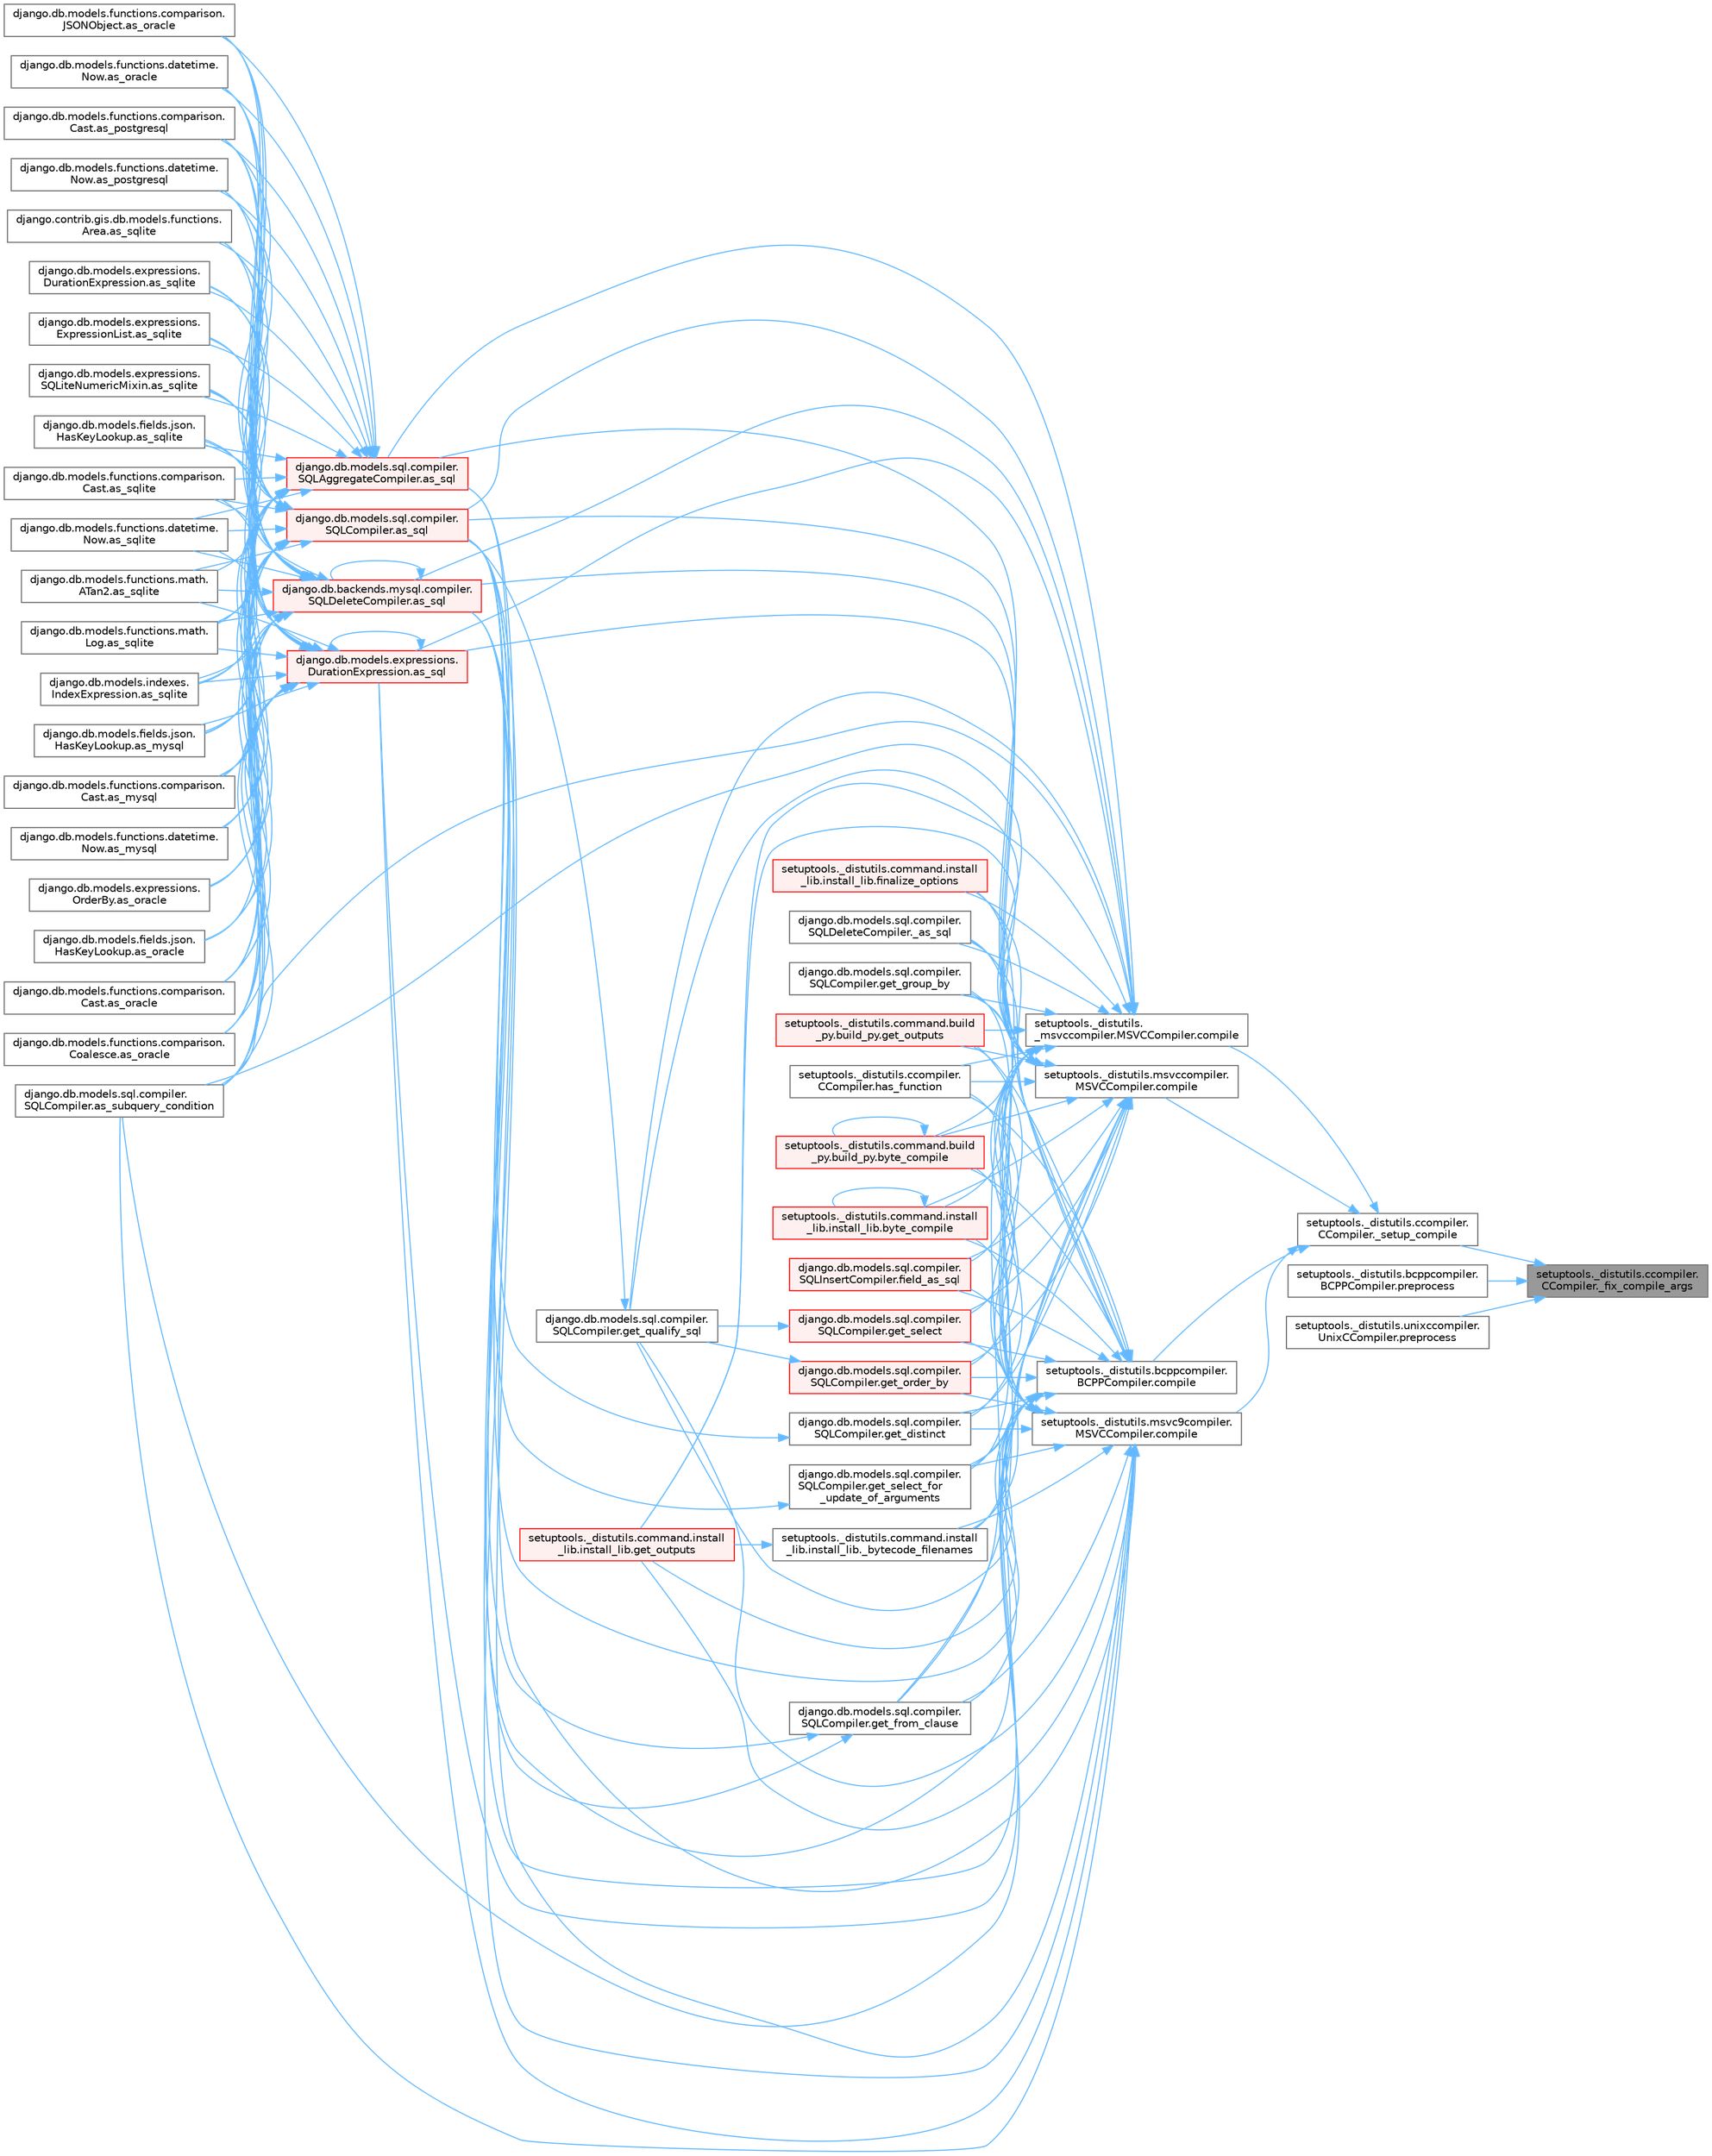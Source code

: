 digraph "setuptools._distutils.ccompiler.CCompiler._fix_compile_args"
{
 // LATEX_PDF_SIZE
  bgcolor="transparent";
  edge [fontname=Helvetica,fontsize=10,labelfontname=Helvetica,labelfontsize=10];
  node [fontname=Helvetica,fontsize=10,shape=box,height=0.2,width=0.4];
  rankdir="RL";
  Node1 [id="Node000001",label="setuptools._distutils.ccompiler.\lCCompiler._fix_compile_args",height=0.2,width=0.4,color="gray40", fillcolor="grey60", style="filled", fontcolor="black",tooltip=" "];
  Node1 -> Node2 [id="edge1_Node000001_Node000002",dir="back",color="steelblue1",style="solid",tooltip=" "];
  Node2 [id="Node000002",label="setuptools._distutils.ccompiler.\lCCompiler._setup_compile",height=0.2,width=0.4,color="grey40", fillcolor="white", style="filled",URL="$classsetuptools_1_1__distutils_1_1ccompiler_1_1_c_compiler.html#ac4b66c43e3d07440afc7e38b4d1fdf2e",tooltip=" "];
  Node2 -> Node3 [id="edge2_Node000002_Node000003",dir="back",color="steelblue1",style="solid",tooltip=" "];
  Node3 [id="Node000003",label="setuptools._distutils.\l_msvccompiler.MSVCCompiler.compile",height=0.2,width=0.4,color="grey40", fillcolor="white", style="filled",URL="$classsetuptools_1_1__distutils_1_1__msvccompiler_1_1_m_s_v_c_compiler.html#a120b859ab4fa415afafa55d41da93d6d",tooltip=" "];
  Node3 -> Node4 [id="edge3_Node000003_Node000004",dir="back",color="steelblue1",style="solid",tooltip=" "];
  Node4 [id="Node000004",label="django.db.models.sql.compiler.\lSQLDeleteCompiler._as_sql",height=0.2,width=0.4,color="grey40", fillcolor="white", style="filled",URL="$classdjango_1_1db_1_1models_1_1sql_1_1compiler_1_1_s_q_l_delete_compiler.html#a692a3a95ea9ae64c0582b1908466cfe7",tooltip=" "];
  Node3 -> Node5 [id="edge4_Node000003_Node000005",dir="back",color="steelblue1",style="solid",tooltip=" "];
  Node5 [id="Node000005",label="setuptools._distutils.command.install\l_lib.install_lib._bytecode_filenames",height=0.2,width=0.4,color="grey40", fillcolor="white", style="filled",URL="$classsetuptools_1_1__distutils_1_1command_1_1install__lib_1_1install__lib.html#a7a553f1ab741bfa02d332fede5374a9d",tooltip=" "];
  Node5 -> Node6 [id="edge5_Node000005_Node000006",dir="back",color="steelblue1",style="solid",tooltip=" "];
  Node6 [id="Node000006",label="setuptools._distutils.command.install\l_lib.install_lib.get_outputs",height=0.2,width=0.4,color="red", fillcolor="#FFF0F0", style="filled",URL="$classsetuptools_1_1__distutils_1_1command_1_1install__lib_1_1install__lib.html#a6be86618e6b7aac41d44b4c305468e33",tooltip=" "];
  Node3 -> Node13 [id="edge6_Node000003_Node000013",dir="back",color="steelblue1",style="solid",tooltip=" "];
  Node13 [id="Node000013",label="django.db.backends.mysql.compiler.\lSQLDeleteCompiler.as_sql",height=0.2,width=0.4,color="red", fillcolor="#FFF0F0", style="filled",URL="$classdjango_1_1db_1_1backends_1_1mysql_1_1compiler_1_1_s_q_l_delete_compiler.html#a71d0cb490cf857ffa3af19927999a391",tooltip=" "];
  Node13 -> Node14 [id="edge7_Node000013_Node000014",dir="back",color="steelblue1",style="solid",tooltip=" "];
  Node14 [id="Node000014",label="django.db.models.fields.json.\lHasKeyLookup.as_mysql",height=0.2,width=0.4,color="grey40", fillcolor="white", style="filled",URL="$classdjango_1_1db_1_1models_1_1fields_1_1json_1_1_has_key_lookup.html#a10f67427287f2c0ea32513ca6f481e96",tooltip=" "];
  Node13 -> Node15 [id="edge8_Node000013_Node000015",dir="back",color="steelblue1",style="solid",tooltip=" "];
  Node15 [id="Node000015",label="django.db.models.functions.comparison.\lCast.as_mysql",height=0.2,width=0.4,color="grey40", fillcolor="white", style="filled",URL="$classdjango_1_1db_1_1models_1_1functions_1_1comparison_1_1_cast.html#a447737891e955909c6a381529a67a84e",tooltip=" "];
  Node13 -> Node16 [id="edge9_Node000013_Node000016",dir="back",color="steelblue1",style="solid",tooltip=" "];
  Node16 [id="Node000016",label="django.db.models.functions.datetime.\lNow.as_mysql",height=0.2,width=0.4,color="grey40", fillcolor="white", style="filled",URL="$classdjango_1_1db_1_1models_1_1functions_1_1datetime_1_1_now.html#a070a9334fb198086c0c4e96e9725d92b",tooltip=" "];
  Node13 -> Node17 [id="edge10_Node000013_Node000017",dir="back",color="steelblue1",style="solid",tooltip=" "];
  Node17 [id="Node000017",label="django.db.models.expressions.\lOrderBy.as_oracle",height=0.2,width=0.4,color="grey40", fillcolor="white", style="filled",URL="$classdjango_1_1db_1_1models_1_1expressions_1_1_order_by.html#af9b6ede9b0df85d6bcf54f983b3a8f6a",tooltip=" "];
  Node13 -> Node18 [id="edge11_Node000013_Node000018",dir="back",color="steelblue1",style="solid",tooltip=" "];
  Node18 [id="Node000018",label="django.db.models.fields.json.\lHasKeyLookup.as_oracle",height=0.2,width=0.4,color="grey40", fillcolor="white", style="filled",URL="$classdjango_1_1db_1_1models_1_1fields_1_1json_1_1_has_key_lookup.html#afbb88aa4fb23b3ec3acdc695c2f52398",tooltip=" "];
  Node13 -> Node19 [id="edge12_Node000013_Node000019",dir="back",color="steelblue1",style="solid",tooltip=" "];
  Node19 [id="Node000019",label="django.db.models.functions.comparison.\lCast.as_oracle",height=0.2,width=0.4,color="grey40", fillcolor="white", style="filled",URL="$classdjango_1_1db_1_1models_1_1functions_1_1comparison_1_1_cast.html#ad466cd7ca85dc257d9e2718f41a263ec",tooltip=" "];
  Node13 -> Node20 [id="edge13_Node000013_Node000020",dir="back",color="steelblue1",style="solid",tooltip=" "];
  Node20 [id="Node000020",label="django.db.models.functions.comparison.\lCoalesce.as_oracle",height=0.2,width=0.4,color="grey40", fillcolor="white", style="filled",URL="$classdjango_1_1db_1_1models_1_1functions_1_1comparison_1_1_coalesce.html#a1bbeea180ef3ef4d8ba5d51d33d6ef85",tooltip=" "];
  Node13 -> Node21 [id="edge14_Node000013_Node000021",dir="back",color="steelblue1",style="solid",tooltip=" "];
  Node21 [id="Node000021",label="django.db.models.functions.comparison.\lJSONObject.as_oracle",height=0.2,width=0.4,color="grey40", fillcolor="white", style="filled",URL="$classdjango_1_1db_1_1models_1_1functions_1_1comparison_1_1_j_s_o_n_object.html#a4b4fa1161d27b0a9bbbdd0370e9af364",tooltip=" "];
  Node13 -> Node22 [id="edge15_Node000013_Node000022",dir="back",color="steelblue1",style="solid",tooltip=" "];
  Node22 [id="Node000022",label="django.db.models.functions.datetime.\lNow.as_oracle",height=0.2,width=0.4,color="grey40", fillcolor="white", style="filled",URL="$classdjango_1_1db_1_1models_1_1functions_1_1datetime_1_1_now.html#ad5e1ae918a5c4d39f675f98280440538",tooltip=" "];
  Node13 -> Node23 [id="edge16_Node000013_Node000023",dir="back",color="steelblue1",style="solid",tooltip=" "];
  Node23 [id="Node000023",label="django.db.models.functions.comparison.\lCast.as_postgresql",height=0.2,width=0.4,color="grey40", fillcolor="white", style="filled",URL="$classdjango_1_1db_1_1models_1_1functions_1_1comparison_1_1_cast.html#ae51aa6aa6fe8ca7064d8bca2f8e05188",tooltip=" "];
  Node13 -> Node24 [id="edge17_Node000013_Node000024",dir="back",color="steelblue1",style="solid",tooltip=" "];
  Node24 [id="Node000024",label="django.db.models.functions.datetime.\lNow.as_postgresql",height=0.2,width=0.4,color="grey40", fillcolor="white", style="filled",URL="$classdjango_1_1db_1_1models_1_1functions_1_1datetime_1_1_now.html#af1402a88867fc6d69f3f56f655f37fca",tooltip=" "];
  Node13 -> Node13 [id="edge18_Node000013_Node000013",dir="back",color="steelblue1",style="solid",tooltip=" "];
  Node13 -> Node25 [id="edge19_Node000013_Node000025",dir="back",color="steelblue1",style="solid",tooltip=" "];
  Node25 [id="Node000025",label="django.contrib.gis.db.models.functions.\lArea.as_sqlite",height=0.2,width=0.4,color="grey40", fillcolor="white", style="filled",URL="$classdjango_1_1contrib_1_1gis_1_1db_1_1models_1_1functions_1_1_area.html#ab8bfa3d35d4368e04318069dd28bd2ca",tooltip=" "];
  Node13 -> Node26 [id="edge20_Node000013_Node000026",dir="back",color="steelblue1",style="solid",tooltip=" "];
  Node26 [id="Node000026",label="django.db.models.expressions.\lDurationExpression.as_sqlite",height=0.2,width=0.4,color="grey40", fillcolor="white", style="filled",URL="$classdjango_1_1db_1_1models_1_1expressions_1_1_duration_expression.html#a5f33f70ca03904ce9b2e9824652e9fff",tooltip=" "];
  Node13 -> Node27 [id="edge21_Node000013_Node000027",dir="back",color="steelblue1",style="solid",tooltip=" "];
  Node27 [id="Node000027",label="django.db.models.expressions.\lExpressionList.as_sqlite",height=0.2,width=0.4,color="grey40", fillcolor="white", style="filled",URL="$classdjango_1_1db_1_1models_1_1expressions_1_1_expression_list.html#ae577275a98dec786535830e8d24aa13e",tooltip=" "];
  Node13 -> Node28 [id="edge22_Node000013_Node000028",dir="back",color="steelblue1",style="solid",tooltip=" "];
  Node28 [id="Node000028",label="django.db.models.expressions.\lSQLiteNumericMixin.as_sqlite",height=0.2,width=0.4,color="grey40", fillcolor="white", style="filled",URL="$classdjango_1_1db_1_1models_1_1expressions_1_1_s_q_lite_numeric_mixin.html#a7c649b97074b00e095c4ee2b3bc62482",tooltip=" "];
  Node13 -> Node29 [id="edge23_Node000013_Node000029",dir="back",color="steelblue1",style="solid",tooltip=" "];
  Node29 [id="Node000029",label="django.db.models.fields.json.\lHasKeyLookup.as_sqlite",height=0.2,width=0.4,color="grey40", fillcolor="white", style="filled",URL="$classdjango_1_1db_1_1models_1_1fields_1_1json_1_1_has_key_lookup.html#aaa01efd0fa197e203c40f6f05b000141",tooltip=" "];
  Node13 -> Node30 [id="edge24_Node000013_Node000030",dir="back",color="steelblue1",style="solid",tooltip=" "];
  Node30 [id="Node000030",label="django.db.models.functions.comparison.\lCast.as_sqlite",height=0.2,width=0.4,color="grey40", fillcolor="white", style="filled",URL="$classdjango_1_1db_1_1models_1_1functions_1_1comparison_1_1_cast.html#a1943b51797a168ff6a3ad37005086d8c",tooltip=" "];
  Node13 -> Node31 [id="edge25_Node000013_Node000031",dir="back",color="steelblue1",style="solid",tooltip=" "];
  Node31 [id="Node000031",label="django.db.models.functions.datetime.\lNow.as_sqlite",height=0.2,width=0.4,color="grey40", fillcolor="white", style="filled",URL="$classdjango_1_1db_1_1models_1_1functions_1_1datetime_1_1_now.html#a5525700866738572645141dd6f2ef41c",tooltip=" "];
  Node13 -> Node32 [id="edge26_Node000013_Node000032",dir="back",color="steelblue1",style="solid",tooltip=" "];
  Node32 [id="Node000032",label="django.db.models.functions.math.\lATan2.as_sqlite",height=0.2,width=0.4,color="grey40", fillcolor="white", style="filled",URL="$classdjango_1_1db_1_1models_1_1functions_1_1math_1_1_a_tan2.html#ac343d11000341dfc431de19f416ea4b6",tooltip=" "];
  Node13 -> Node33 [id="edge27_Node000013_Node000033",dir="back",color="steelblue1",style="solid",tooltip=" "];
  Node33 [id="Node000033",label="django.db.models.functions.math.\lLog.as_sqlite",height=0.2,width=0.4,color="grey40", fillcolor="white", style="filled",URL="$classdjango_1_1db_1_1models_1_1functions_1_1math_1_1_log.html#afcc146563033738d87dd1dc17d005111",tooltip=" "];
  Node13 -> Node34 [id="edge28_Node000013_Node000034",dir="back",color="steelblue1",style="solid",tooltip=" "];
  Node34 [id="Node000034",label="django.db.models.indexes.\lIndexExpression.as_sqlite",height=0.2,width=0.4,color="grey40", fillcolor="white", style="filled",URL="$classdjango_1_1db_1_1models_1_1indexes_1_1_index_expression.html#af6e5b161cb97d0b8bce944455e8e0d53",tooltip=" "];
  Node13 -> Node36 [id="edge29_Node000013_Node000036",dir="back",color="steelblue1",style="solid",tooltip=" "];
  Node36 [id="Node000036",label="django.db.models.sql.compiler.\lSQLCompiler.as_subquery_condition",height=0.2,width=0.4,color="grey40", fillcolor="white", style="filled",URL="$classdjango_1_1db_1_1models_1_1sql_1_1compiler_1_1_s_q_l_compiler.html#a78bdce11e05140ed74db8f5463bedfce",tooltip=" "];
  Node3 -> Node42 [id="edge30_Node000003_Node000042",dir="back",color="steelblue1",style="solid",tooltip=" "];
  Node42 [id="Node000042",label="django.db.models.expressions.\lDurationExpression.as_sql",height=0.2,width=0.4,color="red", fillcolor="#FFF0F0", style="filled",URL="$classdjango_1_1db_1_1models_1_1expressions_1_1_duration_expression.html#a96fb041a2c24cc95a51f9a86634a4837",tooltip=" "];
  Node42 -> Node14 [id="edge31_Node000042_Node000014",dir="back",color="steelblue1",style="solid",tooltip=" "];
  Node42 -> Node15 [id="edge32_Node000042_Node000015",dir="back",color="steelblue1",style="solid",tooltip=" "];
  Node42 -> Node16 [id="edge33_Node000042_Node000016",dir="back",color="steelblue1",style="solid",tooltip=" "];
  Node42 -> Node17 [id="edge34_Node000042_Node000017",dir="back",color="steelblue1",style="solid",tooltip=" "];
  Node42 -> Node18 [id="edge35_Node000042_Node000018",dir="back",color="steelblue1",style="solid",tooltip=" "];
  Node42 -> Node19 [id="edge36_Node000042_Node000019",dir="back",color="steelblue1",style="solid",tooltip=" "];
  Node42 -> Node20 [id="edge37_Node000042_Node000020",dir="back",color="steelblue1",style="solid",tooltip=" "];
  Node42 -> Node21 [id="edge38_Node000042_Node000021",dir="back",color="steelblue1",style="solid",tooltip=" "];
  Node42 -> Node22 [id="edge39_Node000042_Node000022",dir="back",color="steelblue1",style="solid",tooltip=" "];
  Node42 -> Node23 [id="edge40_Node000042_Node000023",dir="back",color="steelblue1",style="solid",tooltip=" "];
  Node42 -> Node24 [id="edge41_Node000042_Node000024",dir="back",color="steelblue1",style="solid",tooltip=" "];
  Node42 -> Node42 [id="edge42_Node000042_Node000042",dir="back",color="steelblue1",style="solid",tooltip=" "];
  Node42 -> Node25 [id="edge43_Node000042_Node000025",dir="back",color="steelblue1",style="solid",tooltip=" "];
  Node42 -> Node26 [id="edge44_Node000042_Node000026",dir="back",color="steelblue1",style="solid",tooltip=" "];
  Node42 -> Node27 [id="edge45_Node000042_Node000027",dir="back",color="steelblue1",style="solid",tooltip=" "];
  Node42 -> Node28 [id="edge46_Node000042_Node000028",dir="back",color="steelblue1",style="solid",tooltip=" "];
  Node42 -> Node29 [id="edge47_Node000042_Node000029",dir="back",color="steelblue1",style="solid",tooltip=" "];
  Node42 -> Node30 [id="edge48_Node000042_Node000030",dir="back",color="steelblue1",style="solid",tooltip=" "];
  Node42 -> Node31 [id="edge49_Node000042_Node000031",dir="back",color="steelblue1",style="solid",tooltip=" "];
  Node42 -> Node32 [id="edge50_Node000042_Node000032",dir="back",color="steelblue1",style="solid",tooltip=" "];
  Node42 -> Node33 [id="edge51_Node000042_Node000033",dir="back",color="steelblue1",style="solid",tooltip=" "];
  Node42 -> Node34 [id="edge52_Node000042_Node000034",dir="back",color="steelblue1",style="solid",tooltip=" "];
  Node42 -> Node36 [id="edge53_Node000042_Node000036",dir="back",color="steelblue1",style="solid",tooltip=" "];
  Node3 -> Node43 [id="edge54_Node000003_Node000043",dir="back",color="steelblue1",style="solid",tooltip=" "];
  Node43 [id="Node000043",label="django.db.models.sql.compiler.\lSQLAggregateCompiler.as_sql",height=0.2,width=0.4,color="red", fillcolor="#FFF0F0", style="filled",URL="$classdjango_1_1db_1_1models_1_1sql_1_1compiler_1_1_s_q_l_aggregate_compiler.html#a02a1d58598346a16727d513adc5236d4",tooltip=" "];
  Node43 -> Node14 [id="edge55_Node000043_Node000014",dir="back",color="steelblue1",style="solid",tooltip=" "];
  Node43 -> Node15 [id="edge56_Node000043_Node000015",dir="back",color="steelblue1",style="solid",tooltip=" "];
  Node43 -> Node16 [id="edge57_Node000043_Node000016",dir="back",color="steelblue1",style="solid",tooltip=" "];
  Node43 -> Node17 [id="edge58_Node000043_Node000017",dir="back",color="steelblue1",style="solid",tooltip=" "];
  Node43 -> Node18 [id="edge59_Node000043_Node000018",dir="back",color="steelblue1",style="solid",tooltip=" "];
  Node43 -> Node19 [id="edge60_Node000043_Node000019",dir="back",color="steelblue1",style="solid",tooltip=" "];
  Node43 -> Node20 [id="edge61_Node000043_Node000020",dir="back",color="steelblue1",style="solid",tooltip=" "];
  Node43 -> Node21 [id="edge62_Node000043_Node000021",dir="back",color="steelblue1",style="solid",tooltip=" "];
  Node43 -> Node22 [id="edge63_Node000043_Node000022",dir="back",color="steelblue1",style="solid",tooltip=" "];
  Node43 -> Node23 [id="edge64_Node000043_Node000023",dir="back",color="steelblue1",style="solid",tooltip=" "];
  Node43 -> Node24 [id="edge65_Node000043_Node000024",dir="back",color="steelblue1",style="solid",tooltip=" "];
  Node43 -> Node25 [id="edge66_Node000043_Node000025",dir="back",color="steelblue1",style="solid",tooltip=" "];
  Node43 -> Node26 [id="edge67_Node000043_Node000026",dir="back",color="steelblue1",style="solid",tooltip=" "];
  Node43 -> Node27 [id="edge68_Node000043_Node000027",dir="back",color="steelblue1",style="solid",tooltip=" "];
  Node43 -> Node28 [id="edge69_Node000043_Node000028",dir="back",color="steelblue1",style="solid",tooltip=" "];
  Node43 -> Node29 [id="edge70_Node000043_Node000029",dir="back",color="steelblue1",style="solid",tooltip=" "];
  Node43 -> Node30 [id="edge71_Node000043_Node000030",dir="back",color="steelblue1",style="solid",tooltip=" "];
  Node43 -> Node31 [id="edge72_Node000043_Node000031",dir="back",color="steelblue1",style="solid",tooltip=" "];
  Node43 -> Node32 [id="edge73_Node000043_Node000032",dir="back",color="steelblue1",style="solid",tooltip=" "];
  Node43 -> Node33 [id="edge74_Node000043_Node000033",dir="back",color="steelblue1",style="solid",tooltip=" "];
  Node43 -> Node34 [id="edge75_Node000043_Node000034",dir="back",color="steelblue1",style="solid",tooltip=" "];
  Node43 -> Node36 [id="edge76_Node000043_Node000036",dir="back",color="steelblue1",style="solid",tooltip=" "];
  Node3 -> Node44 [id="edge77_Node000003_Node000044",dir="back",color="steelblue1",style="solid",tooltip=" "];
  Node44 [id="Node000044",label="django.db.models.sql.compiler.\lSQLCompiler.as_sql",height=0.2,width=0.4,color="red", fillcolor="#FFF0F0", style="filled",URL="$classdjango_1_1db_1_1models_1_1sql_1_1compiler_1_1_s_q_l_compiler.html#a3918d4acd4c4e25eaf039479facdc7db",tooltip=" "];
  Node44 -> Node14 [id="edge78_Node000044_Node000014",dir="back",color="steelblue1",style="solid",tooltip=" "];
  Node44 -> Node15 [id="edge79_Node000044_Node000015",dir="back",color="steelblue1",style="solid",tooltip=" "];
  Node44 -> Node16 [id="edge80_Node000044_Node000016",dir="back",color="steelblue1",style="solid",tooltip=" "];
  Node44 -> Node17 [id="edge81_Node000044_Node000017",dir="back",color="steelblue1",style="solid",tooltip=" "];
  Node44 -> Node18 [id="edge82_Node000044_Node000018",dir="back",color="steelblue1",style="solid",tooltip=" "];
  Node44 -> Node19 [id="edge83_Node000044_Node000019",dir="back",color="steelblue1",style="solid",tooltip=" "];
  Node44 -> Node20 [id="edge84_Node000044_Node000020",dir="back",color="steelblue1",style="solid",tooltip=" "];
  Node44 -> Node21 [id="edge85_Node000044_Node000021",dir="back",color="steelblue1",style="solid",tooltip=" "];
  Node44 -> Node22 [id="edge86_Node000044_Node000022",dir="back",color="steelblue1",style="solid",tooltip=" "];
  Node44 -> Node23 [id="edge87_Node000044_Node000023",dir="back",color="steelblue1",style="solid",tooltip=" "];
  Node44 -> Node24 [id="edge88_Node000044_Node000024",dir="back",color="steelblue1",style="solid",tooltip=" "];
  Node44 -> Node25 [id="edge89_Node000044_Node000025",dir="back",color="steelblue1",style="solid",tooltip=" "];
  Node44 -> Node26 [id="edge90_Node000044_Node000026",dir="back",color="steelblue1",style="solid",tooltip=" "];
  Node44 -> Node27 [id="edge91_Node000044_Node000027",dir="back",color="steelblue1",style="solid",tooltip=" "];
  Node44 -> Node28 [id="edge92_Node000044_Node000028",dir="back",color="steelblue1",style="solid",tooltip=" "];
  Node44 -> Node29 [id="edge93_Node000044_Node000029",dir="back",color="steelblue1",style="solid",tooltip=" "];
  Node44 -> Node30 [id="edge94_Node000044_Node000030",dir="back",color="steelblue1",style="solid",tooltip=" "];
  Node44 -> Node31 [id="edge95_Node000044_Node000031",dir="back",color="steelblue1",style="solid",tooltip=" "];
  Node44 -> Node32 [id="edge96_Node000044_Node000032",dir="back",color="steelblue1",style="solid",tooltip=" "];
  Node44 -> Node33 [id="edge97_Node000044_Node000033",dir="back",color="steelblue1",style="solid",tooltip=" "];
  Node44 -> Node34 [id="edge98_Node000044_Node000034",dir="back",color="steelblue1",style="solid",tooltip=" "];
  Node44 -> Node36 [id="edge99_Node000044_Node000036",dir="back",color="steelblue1",style="solid",tooltip=" "];
  Node3 -> Node36 [id="edge100_Node000003_Node000036",dir="back",color="steelblue1",style="solid",tooltip=" "];
  Node3 -> Node45 [id="edge101_Node000003_Node000045",dir="back",color="steelblue1",style="solid",tooltip=" "];
  Node45 [id="Node000045",label="setuptools._distutils.command.build\l_py.build_py.byte_compile",height=0.2,width=0.4,color="red", fillcolor="#FFF0F0", style="filled",URL="$classsetuptools_1_1__distutils_1_1command_1_1build__py_1_1build__py.html#a7904ebbfe94d88432ab3ac03abf93a6c",tooltip=" "];
  Node45 -> Node45 [id="edge102_Node000045_Node000045",dir="back",color="steelblue1",style="solid",tooltip=" "];
  Node3 -> Node48 [id="edge103_Node000003_Node000048",dir="back",color="steelblue1",style="solid",tooltip=" "];
  Node48 [id="Node000048",label="setuptools._distutils.command.install\l_lib.install_lib.byte_compile",height=0.2,width=0.4,color="red", fillcolor="#FFF0F0", style="filled",URL="$classsetuptools_1_1__distutils_1_1command_1_1install__lib_1_1install__lib.html#a96e016f8c5f1277a2174f82cb4976008",tooltip=" "];
  Node48 -> Node48 [id="edge104_Node000048_Node000048",dir="back",color="steelblue1",style="solid",tooltip=" "];
  Node3 -> Node49 [id="edge105_Node000003_Node000049",dir="back",color="steelblue1",style="solid",tooltip=" "];
  Node49 [id="Node000049",label="django.db.models.sql.compiler.\lSQLInsertCompiler.field_as_sql",height=0.2,width=0.4,color="red", fillcolor="#FFF0F0", style="filled",URL="$classdjango_1_1db_1_1models_1_1sql_1_1compiler_1_1_s_q_l_insert_compiler.html#a31466510e3f5eb2bb3b91f8772f5bf4b",tooltip=" "];
  Node3 -> Node52 [id="edge106_Node000003_Node000052",dir="back",color="steelblue1",style="solid",tooltip=" "];
  Node52 [id="Node000052",label="setuptools._distutils.command.install\l_lib.install_lib.finalize_options",height=0.2,width=0.4,color="red", fillcolor="#FFF0F0", style="filled",URL="$classsetuptools_1_1__distutils_1_1command_1_1install__lib_1_1install__lib.html#abb9291d426ff7961acb24deb0e029ce4",tooltip=" "];
  Node3 -> Node55 [id="edge107_Node000003_Node000055",dir="back",color="steelblue1",style="solid",tooltip=" "];
  Node55 [id="Node000055",label="django.db.models.sql.compiler.\lSQLCompiler.get_distinct",height=0.2,width=0.4,color="grey40", fillcolor="white", style="filled",URL="$classdjango_1_1db_1_1models_1_1sql_1_1compiler_1_1_s_q_l_compiler.html#a5afc8cd4e50abc7c5a9f8ca83beba4d4",tooltip=" "];
  Node55 -> Node44 [id="edge108_Node000055_Node000044",dir="back",color="steelblue1",style="solid",tooltip=" "];
  Node3 -> Node56 [id="edge109_Node000003_Node000056",dir="back",color="steelblue1",style="solid",tooltip=" "];
  Node56 [id="Node000056",label="django.db.models.sql.compiler.\lSQLCompiler.get_from_clause",height=0.2,width=0.4,color="grey40", fillcolor="white", style="filled",URL="$classdjango_1_1db_1_1models_1_1sql_1_1compiler_1_1_s_q_l_compiler.html#a83d303ccaad416a1714f4ce46f691473",tooltip=" "];
  Node56 -> Node13 [id="edge110_Node000056_Node000013",dir="back",color="steelblue1",style="solid",tooltip=" "];
  Node56 -> Node44 [id="edge111_Node000056_Node000044",dir="back",color="steelblue1",style="solid",tooltip=" "];
  Node3 -> Node57 [id="edge112_Node000003_Node000057",dir="back",color="steelblue1",style="solid",tooltip=" "];
  Node57 [id="Node000057",label="django.db.models.sql.compiler.\lSQLCompiler.get_group_by",height=0.2,width=0.4,color="grey40", fillcolor="white", style="filled",URL="$classdjango_1_1db_1_1models_1_1sql_1_1compiler_1_1_s_q_l_compiler.html#a952d33943d1a7920e1884ce273e96e53",tooltip=" "];
  Node3 -> Node58 [id="edge113_Node000003_Node000058",dir="back",color="steelblue1",style="solid",tooltip=" "];
  Node58 [id="Node000058",label="django.db.models.sql.compiler.\lSQLCompiler.get_order_by",height=0.2,width=0.4,color="red", fillcolor="#FFF0F0", style="filled",URL="$classdjango_1_1db_1_1models_1_1sql_1_1compiler_1_1_s_q_l_compiler.html#a85a625d03b1e87e5dc6f2ea7e93fef1a",tooltip=" "];
  Node58 -> Node60 [id="edge114_Node000058_Node000060",dir="back",color="steelblue1",style="solid",tooltip=" "];
  Node60 [id="Node000060",label="django.db.models.sql.compiler.\lSQLCompiler.get_qualify_sql",height=0.2,width=0.4,color="grey40", fillcolor="white", style="filled",URL="$classdjango_1_1db_1_1models_1_1sql_1_1compiler_1_1_s_q_l_compiler.html#afdb00329e7a13cfc55825ceb0302bb93",tooltip=" "];
  Node60 -> Node44 [id="edge115_Node000060_Node000044",dir="back",color="steelblue1",style="solid",tooltip=" "];
  Node3 -> Node63 [id="edge116_Node000003_Node000063",dir="back",color="steelblue1",style="solid",tooltip=" "];
  Node63 [id="Node000063",label="setuptools._distutils.command.build\l_py.build_py.get_outputs",height=0.2,width=0.4,color="red", fillcolor="#FFF0F0", style="filled",URL="$classsetuptools_1_1__distutils_1_1command_1_1build__py_1_1build__py.html#a46cabd50dc25977134825f0bff6b2bc3",tooltip=" "];
  Node3 -> Node6 [id="edge117_Node000003_Node000006",dir="back",color="steelblue1",style="solid",tooltip=" "];
  Node3 -> Node60 [id="edge118_Node000003_Node000060",dir="back",color="steelblue1",style="solid",tooltip=" "];
  Node3 -> Node64 [id="edge119_Node000003_Node000064",dir="back",color="steelblue1",style="solid",tooltip=" "];
  Node64 [id="Node000064",label="django.db.models.sql.compiler.\lSQLCompiler.get_select",height=0.2,width=0.4,color="red", fillcolor="#FFF0F0", style="filled",URL="$classdjango_1_1db_1_1models_1_1sql_1_1compiler_1_1_s_q_l_compiler.html#ae45920438395e09bd0e2211c58a50e04",tooltip=" "];
  Node64 -> Node60 [id="edge120_Node000064_Node000060",dir="back",color="steelblue1",style="solid",tooltip=" "];
  Node3 -> Node66 [id="edge121_Node000003_Node000066",dir="back",color="steelblue1",style="solid",tooltip=" "];
  Node66 [id="Node000066",label="django.db.models.sql.compiler.\lSQLCompiler.get_select_for\l_update_of_arguments",height=0.2,width=0.4,color="grey40", fillcolor="white", style="filled",URL="$classdjango_1_1db_1_1models_1_1sql_1_1compiler_1_1_s_q_l_compiler.html#acc146258b1413bd96cd04cad1855dd94",tooltip=" "];
  Node66 -> Node44 [id="edge122_Node000066_Node000044",dir="back",color="steelblue1",style="solid",tooltip=" "];
  Node3 -> Node67 [id="edge123_Node000003_Node000067",dir="back",color="steelblue1",style="solid",tooltip=" "];
  Node67 [id="Node000067",label="setuptools._distutils.ccompiler.\lCCompiler.has_function",height=0.2,width=0.4,color="grey40", fillcolor="white", style="filled",URL="$classsetuptools_1_1__distutils_1_1ccompiler_1_1_c_compiler.html#a095ee5df0f2e6a387621f10c17949738",tooltip=" "];
  Node2 -> Node68 [id="edge124_Node000002_Node000068",dir="back",color="steelblue1",style="solid",tooltip=" "];
  Node68 [id="Node000068",label="setuptools._distutils.bcppcompiler.\lBCPPCompiler.compile",height=0.2,width=0.4,color="grey40", fillcolor="white", style="filled",URL="$classsetuptools_1_1__distutils_1_1bcppcompiler_1_1_b_c_p_p_compiler.html#add8958f9b0f0d3a834bd12e6c33ed4a4",tooltip=" "];
  Node68 -> Node4 [id="edge125_Node000068_Node000004",dir="back",color="steelblue1",style="solid",tooltip=" "];
  Node68 -> Node5 [id="edge126_Node000068_Node000005",dir="back",color="steelblue1",style="solid",tooltip=" "];
  Node68 -> Node13 [id="edge127_Node000068_Node000013",dir="back",color="steelblue1",style="solid",tooltip=" "];
  Node68 -> Node42 [id="edge128_Node000068_Node000042",dir="back",color="steelblue1",style="solid",tooltip=" "];
  Node68 -> Node43 [id="edge129_Node000068_Node000043",dir="back",color="steelblue1",style="solid",tooltip=" "];
  Node68 -> Node44 [id="edge130_Node000068_Node000044",dir="back",color="steelblue1",style="solid",tooltip=" "];
  Node68 -> Node36 [id="edge131_Node000068_Node000036",dir="back",color="steelblue1",style="solid",tooltip=" "];
  Node68 -> Node45 [id="edge132_Node000068_Node000045",dir="back",color="steelblue1",style="solid",tooltip=" "];
  Node68 -> Node48 [id="edge133_Node000068_Node000048",dir="back",color="steelblue1",style="solid",tooltip=" "];
  Node68 -> Node49 [id="edge134_Node000068_Node000049",dir="back",color="steelblue1",style="solid",tooltip=" "];
  Node68 -> Node52 [id="edge135_Node000068_Node000052",dir="back",color="steelblue1",style="solid",tooltip=" "];
  Node68 -> Node55 [id="edge136_Node000068_Node000055",dir="back",color="steelblue1",style="solid",tooltip=" "];
  Node68 -> Node56 [id="edge137_Node000068_Node000056",dir="back",color="steelblue1",style="solid",tooltip=" "];
  Node68 -> Node57 [id="edge138_Node000068_Node000057",dir="back",color="steelblue1",style="solid",tooltip=" "];
  Node68 -> Node58 [id="edge139_Node000068_Node000058",dir="back",color="steelblue1",style="solid",tooltip=" "];
  Node68 -> Node63 [id="edge140_Node000068_Node000063",dir="back",color="steelblue1",style="solid",tooltip=" "];
  Node68 -> Node6 [id="edge141_Node000068_Node000006",dir="back",color="steelblue1",style="solid",tooltip=" "];
  Node68 -> Node60 [id="edge142_Node000068_Node000060",dir="back",color="steelblue1",style="solid",tooltip=" "];
  Node68 -> Node64 [id="edge143_Node000068_Node000064",dir="back",color="steelblue1",style="solid",tooltip=" "];
  Node68 -> Node66 [id="edge144_Node000068_Node000066",dir="back",color="steelblue1",style="solid",tooltip=" "];
  Node68 -> Node67 [id="edge145_Node000068_Node000067",dir="back",color="steelblue1",style="solid",tooltip=" "];
  Node2 -> Node69 [id="edge146_Node000002_Node000069",dir="back",color="steelblue1",style="solid",tooltip=" "];
  Node69 [id="Node000069",label="setuptools._distutils.msvc9compiler.\lMSVCCompiler.compile",height=0.2,width=0.4,color="grey40", fillcolor="white", style="filled",URL="$classsetuptools_1_1__distutils_1_1msvc9compiler_1_1_m_s_v_c_compiler.html#acef92f6a3e5ca1da81edac6c4eb13394",tooltip=" "];
  Node69 -> Node4 [id="edge147_Node000069_Node000004",dir="back",color="steelblue1",style="solid",tooltip=" "];
  Node69 -> Node5 [id="edge148_Node000069_Node000005",dir="back",color="steelblue1",style="solid",tooltip=" "];
  Node69 -> Node13 [id="edge149_Node000069_Node000013",dir="back",color="steelblue1",style="solid",tooltip=" "];
  Node69 -> Node42 [id="edge150_Node000069_Node000042",dir="back",color="steelblue1",style="solid",tooltip=" "];
  Node69 -> Node43 [id="edge151_Node000069_Node000043",dir="back",color="steelblue1",style="solid",tooltip=" "];
  Node69 -> Node44 [id="edge152_Node000069_Node000044",dir="back",color="steelblue1",style="solid",tooltip=" "];
  Node69 -> Node36 [id="edge153_Node000069_Node000036",dir="back",color="steelblue1",style="solid",tooltip=" "];
  Node69 -> Node45 [id="edge154_Node000069_Node000045",dir="back",color="steelblue1",style="solid",tooltip=" "];
  Node69 -> Node48 [id="edge155_Node000069_Node000048",dir="back",color="steelblue1",style="solid",tooltip=" "];
  Node69 -> Node49 [id="edge156_Node000069_Node000049",dir="back",color="steelblue1",style="solid",tooltip=" "];
  Node69 -> Node52 [id="edge157_Node000069_Node000052",dir="back",color="steelblue1",style="solid",tooltip=" "];
  Node69 -> Node55 [id="edge158_Node000069_Node000055",dir="back",color="steelblue1",style="solid",tooltip=" "];
  Node69 -> Node56 [id="edge159_Node000069_Node000056",dir="back",color="steelblue1",style="solid",tooltip=" "];
  Node69 -> Node57 [id="edge160_Node000069_Node000057",dir="back",color="steelblue1",style="solid",tooltip=" "];
  Node69 -> Node58 [id="edge161_Node000069_Node000058",dir="back",color="steelblue1",style="solid",tooltip=" "];
  Node69 -> Node63 [id="edge162_Node000069_Node000063",dir="back",color="steelblue1",style="solid",tooltip=" "];
  Node69 -> Node6 [id="edge163_Node000069_Node000006",dir="back",color="steelblue1",style="solid",tooltip=" "];
  Node69 -> Node60 [id="edge164_Node000069_Node000060",dir="back",color="steelblue1",style="solid",tooltip=" "];
  Node69 -> Node64 [id="edge165_Node000069_Node000064",dir="back",color="steelblue1",style="solid",tooltip=" "];
  Node69 -> Node66 [id="edge166_Node000069_Node000066",dir="back",color="steelblue1",style="solid",tooltip=" "];
  Node69 -> Node67 [id="edge167_Node000069_Node000067",dir="back",color="steelblue1",style="solid",tooltip=" "];
  Node2 -> Node70 [id="edge168_Node000002_Node000070",dir="back",color="steelblue1",style="solid",tooltip=" "];
  Node70 [id="Node000070",label="setuptools._distutils.msvccompiler.\lMSVCCompiler.compile",height=0.2,width=0.4,color="grey40", fillcolor="white", style="filled",URL="$classsetuptools_1_1__distutils_1_1msvccompiler_1_1_m_s_v_c_compiler.html#a0b94993c995adcbeba0bd04caff0905a",tooltip=" "];
  Node70 -> Node4 [id="edge169_Node000070_Node000004",dir="back",color="steelblue1",style="solid",tooltip=" "];
  Node70 -> Node5 [id="edge170_Node000070_Node000005",dir="back",color="steelblue1",style="solid",tooltip=" "];
  Node70 -> Node13 [id="edge171_Node000070_Node000013",dir="back",color="steelblue1",style="solid",tooltip=" "];
  Node70 -> Node42 [id="edge172_Node000070_Node000042",dir="back",color="steelblue1",style="solid",tooltip=" "];
  Node70 -> Node43 [id="edge173_Node000070_Node000043",dir="back",color="steelblue1",style="solid",tooltip=" "];
  Node70 -> Node44 [id="edge174_Node000070_Node000044",dir="back",color="steelblue1",style="solid",tooltip=" "];
  Node70 -> Node36 [id="edge175_Node000070_Node000036",dir="back",color="steelblue1",style="solid",tooltip=" "];
  Node70 -> Node45 [id="edge176_Node000070_Node000045",dir="back",color="steelblue1",style="solid",tooltip=" "];
  Node70 -> Node48 [id="edge177_Node000070_Node000048",dir="back",color="steelblue1",style="solid",tooltip=" "];
  Node70 -> Node49 [id="edge178_Node000070_Node000049",dir="back",color="steelblue1",style="solid",tooltip=" "];
  Node70 -> Node52 [id="edge179_Node000070_Node000052",dir="back",color="steelblue1",style="solid",tooltip=" "];
  Node70 -> Node55 [id="edge180_Node000070_Node000055",dir="back",color="steelblue1",style="solid",tooltip=" "];
  Node70 -> Node56 [id="edge181_Node000070_Node000056",dir="back",color="steelblue1",style="solid",tooltip=" "];
  Node70 -> Node57 [id="edge182_Node000070_Node000057",dir="back",color="steelblue1",style="solid",tooltip=" "];
  Node70 -> Node58 [id="edge183_Node000070_Node000058",dir="back",color="steelblue1",style="solid",tooltip=" "];
  Node70 -> Node63 [id="edge184_Node000070_Node000063",dir="back",color="steelblue1",style="solid",tooltip=" "];
  Node70 -> Node6 [id="edge185_Node000070_Node000006",dir="back",color="steelblue1",style="solid",tooltip=" "];
  Node70 -> Node60 [id="edge186_Node000070_Node000060",dir="back",color="steelblue1",style="solid",tooltip=" "];
  Node70 -> Node64 [id="edge187_Node000070_Node000064",dir="back",color="steelblue1",style="solid",tooltip=" "];
  Node70 -> Node66 [id="edge188_Node000070_Node000066",dir="back",color="steelblue1",style="solid",tooltip=" "];
  Node70 -> Node67 [id="edge189_Node000070_Node000067",dir="back",color="steelblue1",style="solid",tooltip=" "];
  Node1 -> Node71 [id="edge190_Node000001_Node000071",dir="back",color="steelblue1",style="solid",tooltip=" "];
  Node71 [id="Node000071",label="setuptools._distutils.bcppcompiler.\lBCPPCompiler.preprocess",height=0.2,width=0.4,color="grey40", fillcolor="white", style="filled",URL="$classsetuptools_1_1__distutils_1_1bcppcompiler_1_1_b_c_p_p_compiler.html#aace483760740502abce2b08857f40ea3",tooltip=" "];
  Node1 -> Node72 [id="edge191_Node000001_Node000072",dir="back",color="steelblue1",style="solid",tooltip=" "];
  Node72 [id="Node000072",label="setuptools._distutils.unixccompiler.\lUnixCCompiler.preprocess",height=0.2,width=0.4,color="grey40", fillcolor="white", style="filled",URL="$classsetuptools_1_1__distutils_1_1unixccompiler_1_1_unix_c_compiler.html#ae1f52a49624a192b41b3586f9113d6fa",tooltip=" "];
}
